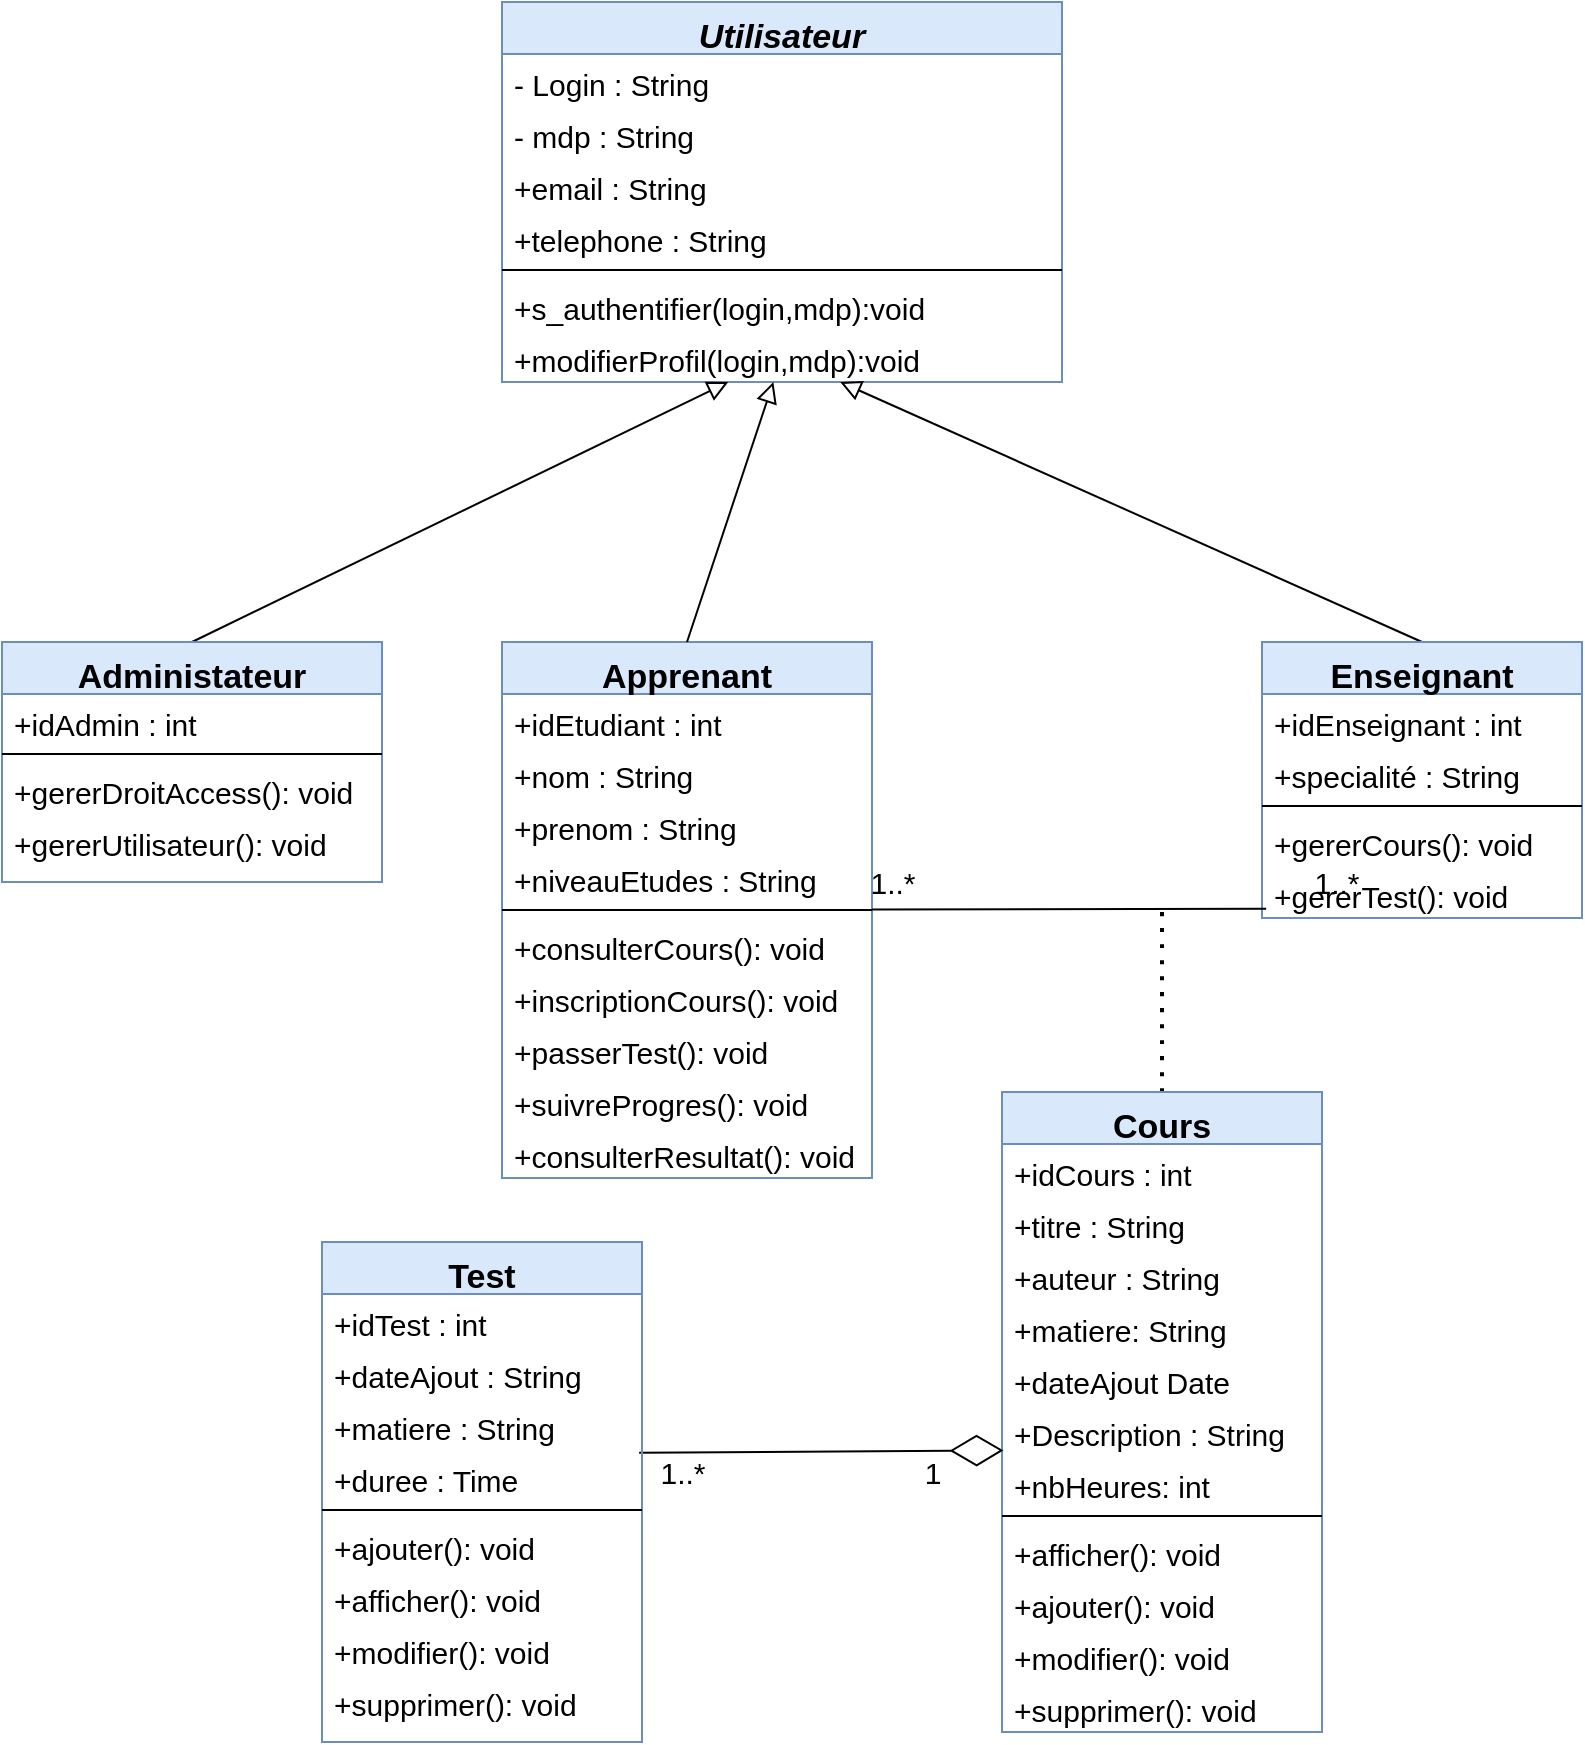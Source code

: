 <mxfile version="21.0.2" type="device"><diagram id="C5RBs43oDa-KdzZeNtuy" name="Page-1"><mxGraphModel dx="1400" dy="841" grid="1" gridSize="10" guides="1" tooltips="1" connect="1" arrows="1" fold="1" page="1" pageScale="1" pageWidth="827" pageHeight="1169" math="0" shadow="0"><root><mxCell id="WIyWlLk6GJQsqaUBKTNV-0"/><mxCell id="WIyWlLk6GJQsqaUBKTNV-1" parent="WIyWlLk6GJQsqaUBKTNV-0"/><mxCell id="zkfFHV4jXpPFQw0GAbJ--0" value="Utilisateur" style="swimlane;fontStyle=3;align=center;verticalAlign=top;childLayout=stackLayout;horizontal=1;startSize=26;horizontalStack=0;resizeParent=1;resizeLast=0;collapsible=1;marginBottom=0;rounded=0;shadow=0;strokeWidth=1;fillColor=#dae8fc;strokeColor=#6c8ebf;fontSize=17;" parent="WIyWlLk6GJQsqaUBKTNV-1" vertex="1"><mxGeometry x="270" y="20" width="280" height="190" as="geometry"><mxRectangle x="230" y="140" width="160" height="26" as="alternateBounds"/></mxGeometry></mxCell><mxCell id="zkfFHV4jXpPFQw0GAbJ--1" value="- Login : String&#10;" style="text;align=left;verticalAlign=top;spacingLeft=4;spacingRight=4;overflow=hidden;rotatable=0;points=[[0,0.5],[1,0.5]];portConstraint=eastwest;fontSize=15;" parent="zkfFHV4jXpPFQw0GAbJ--0" vertex="1"><mxGeometry y="26" width="280" height="26" as="geometry"/></mxCell><mxCell id="syYNRdkWFajJI7UxJihA-2" value="- mdp : String" style="text;align=left;verticalAlign=top;spacingLeft=4;spacingRight=4;overflow=hidden;rotatable=0;points=[[0,0.5],[1,0.5]];portConstraint=eastwest;rounded=0;shadow=0;html=0;fontSize=15;" vertex="1" parent="zkfFHV4jXpPFQw0GAbJ--0"><mxGeometry y="52" width="280" height="26" as="geometry"/></mxCell><mxCell id="syYNRdkWFajJI7UxJihA-1" value="+email : String" style="text;align=left;verticalAlign=top;spacingLeft=4;spacingRight=4;overflow=hidden;rotatable=0;points=[[0,0.5],[1,0.5]];portConstraint=eastwest;rounded=0;shadow=0;html=0;fontSize=15;" vertex="1" parent="zkfFHV4jXpPFQw0GAbJ--0"><mxGeometry y="78" width="280" height="26" as="geometry"/></mxCell><mxCell id="syYNRdkWFajJI7UxJihA-3" value="+telephone : String" style="text;align=left;verticalAlign=top;spacingLeft=4;spacingRight=4;overflow=hidden;rotatable=0;points=[[0,0.5],[1,0.5]];portConstraint=eastwest;rounded=0;shadow=0;html=0;fontSize=15;" vertex="1" parent="zkfFHV4jXpPFQw0GAbJ--0"><mxGeometry y="104" width="280" height="26" as="geometry"/></mxCell><mxCell id="zkfFHV4jXpPFQw0GAbJ--4" value="" style="line;html=1;strokeWidth=1;align=left;verticalAlign=middle;spacingTop=-1;spacingLeft=3;spacingRight=3;rotatable=0;labelPosition=right;points=[];portConstraint=eastwest;fontSize=15;" parent="zkfFHV4jXpPFQw0GAbJ--0" vertex="1"><mxGeometry y="130" width="280" height="8" as="geometry"/></mxCell><mxCell id="syYNRdkWFajJI7UxJihA-4" value="+s_authentifier(login,mdp):void&#10;" style="text;align=left;verticalAlign=top;spacingLeft=4;spacingRight=4;overflow=hidden;rotatable=0;points=[[0,0.5],[1,0.5]];portConstraint=eastwest;fontSize=15;" vertex="1" parent="zkfFHV4jXpPFQw0GAbJ--0"><mxGeometry y="138" width="280" height="26" as="geometry"/></mxCell><mxCell id="zkfFHV4jXpPFQw0GAbJ--5" value="+modifierProfil(login,mdp):void&#10;" style="text;align=left;verticalAlign=top;spacingLeft=4;spacingRight=4;overflow=hidden;rotatable=0;points=[[0,0.5],[1,0.5]];portConstraint=eastwest;fontSize=15;" parent="zkfFHV4jXpPFQw0GAbJ--0" vertex="1"><mxGeometry y="164" width="280" height="26" as="geometry"/></mxCell><mxCell id="zkfFHV4jXpPFQw0GAbJ--6" value="Apprenant" style="swimlane;fontStyle=1;align=center;verticalAlign=top;childLayout=stackLayout;horizontal=1;startSize=26;horizontalStack=0;resizeParent=1;resizeLast=0;collapsible=1;marginBottom=0;rounded=0;shadow=0;strokeWidth=1;fillColor=#dae8fc;strokeColor=#6c8ebf;fontSize=17;" parent="WIyWlLk6GJQsqaUBKTNV-1" vertex="1"><mxGeometry x="270" y="340" width="185" height="268" as="geometry"><mxRectangle x="130" y="380" width="160" height="26" as="alternateBounds"/></mxGeometry></mxCell><mxCell id="zkfFHV4jXpPFQw0GAbJ--7" value="+idEtudiant : int" style="text;align=left;verticalAlign=top;spacingLeft=4;spacingRight=4;overflow=hidden;rotatable=0;points=[[0,0.5],[1,0.5]];portConstraint=eastwest;fontSize=15;" parent="zkfFHV4jXpPFQw0GAbJ--6" vertex="1"><mxGeometry y="26" width="185" height="26" as="geometry"/></mxCell><mxCell id="syYNRdkWFajJI7UxJihA-5" value="+nom : String" style="text;align=left;verticalAlign=top;spacingLeft=4;spacingRight=4;overflow=hidden;rotatable=0;points=[[0,0.5],[1,0.5]];portConstraint=eastwest;rounded=0;shadow=0;html=0;fontSize=15;" vertex="1" parent="zkfFHV4jXpPFQw0GAbJ--6"><mxGeometry y="52" width="185" height="26" as="geometry"/></mxCell><mxCell id="syYNRdkWFajJI7UxJihA-6" value="+prenom : String" style="text;align=left;verticalAlign=top;spacingLeft=4;spacingRight=4;overflow=hidden;rotatable=0;points=[[0,0.5],[1,0.5]];portConstraint=eastwest;rounded=0;shadow=0;html=0;fontSize=15;" vertex="1" parent="zkfFHV4jXpPFQw0GAbJ--6"><mxGeometry y="78" width="185" height="26" as="geometry"/></mxCell><mxCell id="zkfFHV4jXpPFQw0GAbJ--8" value="+niveauEtudes : String" style="text;align=left;verticalAlign=top;spacingLeft=4;spacingRight=4;overflow=hidden;rotatable=0;points=[[0,0.5],[1,0.5]];portConstraint=eastwest;rounded=0;shadow=0;html=0;fontSize=15;" parent="zkfFHV4jXpPFQw0GAbJ--6" vertex="1"><mxGeometry y="104" width="185" height="26" as="geometry"/></mxCell><mxCell id="zkfFHV4jXpPFQw0GAbJ--9" value="" style="line;html=1;strokeWidth=1;align=left;verticalAlign=middle;spacingTop=-1;spacingLeft=3;spacingRight=3;rotatable=0;labelPosition=right;points=[];portConstraint=eastwest;fontSize=15;" parent="zkfFHV4jXpPFQw0GAbJ--6" vertex="1"><mxGeometry y="130" width="185" height="8" as="geometry"/></mxCell><mxCell id="zkfFHV4jXpPFQw0GAbJ--10" value="+consulterCours(): void" style="text;align=left;verticalAlign=top;spacingLeft=4;spacingRight=4;overflow=hidden;rotatable=0;points=[[0,0.5],[1,0.5]];portConstraint=eastwest;fontStyle=0;fontSize=15;" parent="zkfFHV4jXpPFQw0GAbJ--6" vertex="1"><mxGeometry y="138" width="185" height="26" as="geometry"/></mxCell><mxCell id="syYNRdkWFajJI7UxJihA-7" value="+inscriptionCours(): void" style="text;align=left;verticalAlign=top;spacingLeft=4;spacingRight=4;overflow=hidden;rotatable=0;points=[[0,0.5],[1,0.5]];portConstraint=eastwest;fontSize=15;" vertex="1" parent="zkfFHV4jXpPFQw0GAbJ--6"><mxGeometry y="164" width="185" height="26" as="geometry"/></mxCell><mxCell id="syYNRdkWFajJI7UxJihA-8" value="+passerTest(): void" style="text;align=left;verticalAlign=top;spacingLeft=4;spacingRight=4;overflow=hidden;rotatable=0;points=[[0,0.5],[1,0.5]];portConstraint=eastwest;fontSize=15;" vertex="1" parent="zkfFHV4jXpPFQw0GAbJ--6"><mxGeometry y="190" width="185" height="26" as="geometry"/></mxCell><mxCell id="syYNRdkWFajJI7UxJihA-9" value="+suivreProgres(): void" style="text;align=left;verticalAlign=top;spacingLeft=4;spacingRight=4;overflow=hidden;rotatable=0;points=[[0,0.5],[1,0.5]];portConstraint=eastwest;fontSize=15;" vertex="1" parent="zkfFHV4jXpPFQw0GAbJ--6"><mxGeometry y="216" width="185" height="26" as="geometry"/></mxCell><mxCell id="zkfFHV4jXpPFQw0GAbJ--11" value="+consulterResultat(): void" style="text;align=left;verticalAlign=top;spacingLeft=4;spacingRight=4;overflow=hidden;rotatable=0;points=[[0,0.5],[1,0.5]];portConstraint=eastwest;fontSize=15;" parent="zkfFHV4jXpPFQw0GAbJ--6" vertex="1"><mxGeometry y="242" width="185" height="26" as="geometry"/></mxCell><mxCell id="syYNRdkWFajJI7UxJihA-26" style="edgeStyle=none;curved=1;rounded=0;orthogonalLoop=1;jettySize=auto;html=1;fontSize=15;startSize=8;endSize=8;endArrow=block;endFill=0;exitX=0.5;exitY=0;exitDx=0;exitDy=0;" edge="1" parent="WIyWlLk6GJQsqaUBKTNV-1" source="zkfFHV4jXpPFQw0GAbJ--13" target="zkfFHV4jXpPFQw0GAbJ--5"><mxGeometry relative="1" as="geometry"/></mxCell><mxCell id="zkfFHV4jXpPFQw0GAbJ--13" value="Administateur" style="swimlane;fontStyle=1;align=center;verticalAlign=top;childLayout=stackLayout;horizontal=1;startSize=26;horizontalStack=0;resizeParent=1;resizeLast=0;collapsible=1;marginBottom=0;rounded=0;shadow=0;strokeWidth=1;fillColor=#dae8fc;strokeColor=#6c8ebf;fontSize=17;" parent="WIyWlLk6GJQsqaUBKTNV-1" vertex="1"><mxGeometry x="20" y="340" width="190" height="120" as="geometry"><mxRectangle x="340" y="380" width="170" height="26" as="alternateBounds"/></mxGeometry></mxCell><mxCell id="zkfFHV4jXpPFQw0GAbJ--14" value="+idAdmin : int" style="text;align=left;verticalAlign=top;spacingLeft=4;spacingRight=4;overflow=hidden;rotatable=0;points=[[0,0.5],[1,0.5]];portConstraint=eastwest;fontSize=15;" parent="zkfFHV4jXpPFQw0GAbJ--13" vertex="1"><mxGeometry y="26" width="190" height="26" as="geometry"/></mxCell><mxCell id="zkfFHV4jXpPFQw0GAbJ--15" value="" style="line;html=1;strokeWidth=1;align=left;verticalAlign=middle;spacingTop=-1;spacingLeft=3;spacingRight=3;rotatable=0;labelPosition=right;points=[];portConstraint=eastwest;fontSize=15;" parent="zkfFHV4jXpPFQw0GAbJ--13" vertex="1"><mxGeometry y="52" width="190" height="8" as="geometry"/></mxCell><mxCell id="syYNRdkWFajJI7UxJihA-12" value="+gererDroitAccess(): void" style="text;align=left;verticalAlign=top;spacingLeft=4;spacingRight=4;overflow=hidden;rotatable=0;points=[[0,0.5],[1,0.5]];portConstraint=eastwest;fontStyle=0;fontSize=15;" vertex="1" parent="zkfFHV4jXpPFQw0GAbJ--13"><mxGeometry y="60" width="190" height="26" as="geometry"/></mxCell><mxCell id="syYNRdkWFajJI7UxJihA-15" value="+gererUtilisateur(): void" style="text;align=left;verticalAlign=top;spacingLeft=4;spacingRight=4;overflow=hidden;rotatable=0;points=[[0,0.5],[1,0.5]];portConstraint=eastwest;fontStyle=0;fontSize=15;" vertex="1" parent="zkfFHV4jXpPFQw0GAbJ--13"><mxGeometry y="86" width="190" height="26" as="geometry"/></mxCell><mxCell id="syYNRdkWFajJI7UxJihA-27" style="edgeStyle=none;curved=1;rounded=0;orthogonalLoop=1;jettySize=auto;html=1;fontSize=15;startSize=8;endSize=8;endArrow=block;endFill=0;exitX=0.5;exitY=0;exitDx=0;exitDy=0;" edge="1" parent="WIyWlLk6GJQsqaUBKTNV-1" source="syYNRdkWFajJI7UxJihA-18" target="zkfFHV4jXpPFQw0GAbJ--5"><mxGeometry relative="1" as="geometry"/></mxCell><mxCell id="syYNRdkWFajJI7UxJihA-18" value="Enseignant" style="swimlane;fontStyle=1;align=center;verticalAlign=top;childLayout=stackLayout;horizontal=1;startSize=26;horizontalStack=0;resizeParent=1;resizeLast=0;collapsible=1;marginBottom=0;rounded=0;shadow=0;strokeWidth=1;fillColor=#dae8fc;strokeColor=#6c8ebf;fontSize=17;" vertex="1" parent="WIyWlLk6GJQsqaUBKTNV-1"><mxGeometry x="650" y="340" width="160" height="138" as="geometry"><mxRectangle x="340" y="380" width="170" height="26" as="alternateBounds"/></mxGeometry></mxCell><mxCell id="syYNRdkWFajJI7UxJihA-19" value="+idEnseignant : int" style="text;align=left;verticalAlign=top;spacingLeft=4;spacingRight=4;overflow=hidden;rotatable=0;points=[[0,0.5],[1,0.5]];portConstraint=eastwest;fontSize=15;" vertex="1" parent="syYNRdkWFajJI7UxJihA-18"><mxGeometry y="26" width="160" height="26" as="geometry"/></mxCell><mxCell id="syYNRdkWFajJI7UxJihA-23" value="+specialité : String" style="text;align=left;verticalAlign=top;spacingLeft=4;spacingRight=4;overflow=hidden;rotatable=0;points=[[0,0.5],[1,0.5]];portConstraint=eastwest;fontSize=15;" vertex="1" parent="syYNRdkWFajJI7UxJihA-18"><mxGeometry y="52" width="160" height="26" as="geometry"/></mxCell><mxCell id="syYNRdkWFajJI7UxJihA-20" value="" style="line;html=1;strokeWidth=1;align=left;verticalAlign=middle;spacingTop=-1;spacingLeft=3;spacingRight=3;rotatable=0;labelPosition=right;points=[];portConstraint=eastwest;fontSize=15;" vertex="1" parent="syYNRdkWFajJI7UxJihA-18"><mxGeometry y="78" width="160" height="8" as="geometry"/></mxCell><mxCell id="syYNRdkWFajJI7UxJihA-21" value="+gererCours(): void" style="text;align=left;verticalAlign=top;spacingLeft=4;spacingRight=4;overflow=hidden;rotatable=0;points=[[0,0.5],[1,0.5]];portConstraint=eastwest;fontStyle=0;fontSize=15;" vertex="1" parent="syYNRdkWFajJI7UxJihA-18"><mxGeometry y="86" width="160" height="26" as="geometry"/></mxCell><mxCell id="syYNRdkWFajJI7UxJihA-22" value="+gererTest(): void" style="text;align=left;verticalAlign=top;spacingLeft=4;spacingRight=4;overflow=hidden;rotatable=0;points=[[0,0.5],[1,0.5]];portConstraint=eastwest;fontStyle=0;fontSize=15;" vertex="1" parent="syYNRdkWFajJI7UxJihA-18"><mxGeometry y="112" width="160" height="26" as="geometry"/></mxCell><mxCell id="syYNRdkWFajJI7UxJihA-25" value="" style="endArrow=block;html=1;rounded=0;fontSize=15;startSize=8;endSize=8;curved=1;endFill=0;exitX=0.5;exitY=0;exitDx=0;exitDy=0;" edge="1" parent="WIyWlLk6GJQsqaUBKTNV-1" source="zkfFHV4jXpPFQw0GAbJ--6" target="zkfFHV4jXpPFQw0GAbJ--5"><mxGeometry width="50" height="50" relative="1" as="geometry"><mxPoint x="380" y="220" as="sourcePoint"/><mxPoint x="430" y="170" as="targetPoint"/></mxGeometry></mxCell><mxCell id="syYNRdkWFajJI7UxJihA-32" value="" style="endArrow=none;dashed=1;html=1;dashPattern=1 3;strokeWidth=2;rounded=0;fontSize=15;startSize=8;endSize=8;curved=1;exitX=0.5;exitY=0;exitDx=0;exitDy=0;" edge="1" parent="WIyWlLk6GJQsqaUBKTNV-1" source="syYNRdkWFajJI7UxJihA-33"><mxGeometry width="50" height="50" relative="1" as="geometry"><mxPoint x="600" y="559" as="sourcePoint"/><mxPoint x="600" y="474" as="targetPoint"/></mxGeometry></mxCell><mxCell id="syYNRdkWFajJI7UxJihA-33" value="Cours" style="swimlane;fontStyle=1;align=center;verticalAlign=top;childLayout=stackLayout;horizontal=1;startSize=26;horizontalStack=0;resizeParent=1;resizeLast=0;collapsible=1;marginBottom=0;rounded=0;shadow=0;strokeWidth=1;fillColor=#dae8fc;strokeColor=#6c8ebf;fontSize=17;" vertex="1" parent="WIyWlLk6GJQsqaUBKTNV-1"><mxGeometry x="520" y="565" width="160" height="320" as="geometry"><mxRectangle x="130" y="380" width="160" height="26" as="alternateBounds"/></mxGeometry></mxCell><mxCell id="syYNRdkWFajJI7UxJihA-34" value="+idCours : int" style="text;align=left;verticalAlign=top;spacingLeft=4;spacingRight=4;overflow=hidden;rotatable=0;points=[[0,0.5],[1,0.5]];portConstraint=eastwest;fontSize=15;" vertex="1" parent="syYNRdkWFajJI7UxJihA-33"><mxGeometry y="26" width="160" height="26" as="geometry"/></mxCell><mxCell id="syYNRdkWFajJI7UxJihA-35" value="+titre : String" style="text;align=left;verticalAlign=top;spacingLeft=4;spacingRight=4;overflow=hidden;rotatable=0;points=[[0,0.5],[1,0.5]];portConstraint=eastwest;rounded=0;shadow=0;html=0;fontSize=15;" vertex="1" parent="syYNRdkWFajJI7UxJihA-33"><mxGeometry y="52" width="160" height="26" as="geometry"/></mxCell><mxCell id="syYNRdkWFajJI7UxJihA-36" value="+auteur : String" style="text;align=left;verticalAlign=top;spacingLeft=4;spacingRight=4;overflow=hidden;rotatable=0;points=[[0,0.5],[1,0.5]];portConstraint=eastwest;rounded=0;shadow=0;html=0;fontSize=15;" vertex="1" parent="syYNRdkWFajJI7UxJihA-33"><mxGeometry y="78" width="160" height="26" as="geometry"/></mxCell><mxCell id="syYNRdkWFajJI7UxJihA-45" value="+matiere: String" style="text;align=left;verticalAlign=top;spacingLeft=4;spacingRight=4;overflow=hidden;rotatable=0;points=[[0,0.5],[1,0.5]];portConstraint=eastwest;rounded=0;shadow=0;html=0;fontSize=15;" vertex="1" parent="syYNRdkWFajJI7UxJihA-33"><mxGeometry y="104" width="160" height="26" as="geometry"/></mxCell><mxCell id="syYNRdkWFajJI7UxJihA-37" value="+dateAjout Date" style="text;align=left;verticalAlign=top;spacingLeft=4;spacingRight=4;overflow=hidden;rotatable=0;points=[[0,0.5],[1,0.5]];portConstraint=eastwest;rounded=0;shadow=0;html=0;fontSize=15;" vertex="1" parent="syYNRdkWFajJI7UxJihA-33"><mxGeometry y="130" width="160" height="26" as="geometry"/></mxCell><mxCell id="syYNRdkWFajJI7UxJihA-67" value="+Description : String" style="text;align=left;verticalAlign=top;spacingLeft=4;spacingRight=4;overflow=hidden;rotatable=0;points=[[0,0.5],[1,0.5]];portConstraint=eastwest;rounded=0;shadow=0;html=0;fontSize=15;" vertex="1" parent="syYNRdkWFajJI7UxJihA-33"><mxGeometry y="156" width="160" height="26" as="geometry"/></mxCell><mxCell id="syYNRdkWFajJI7UxJihA-68" value="+nbHeures: int" style="text;align=left;verticalAlign=top;spacingLeft=4;spacingRight=4;overflow=hidden;rotatable=0;points=[[0,0.5],[1,0.5]];portConstraint=eastwest;rounded=0;shadow=0;html=0;fontSize=15;" vertex="1" parent="syYNRdkWFajJI7UxJihA-33"><mxGeometry y="182" width="160" height="26" as="geometry"/></mxCell><mxCell id="syYNRdkWFajJI7UxJihA-38" value="" style="line;html=1;strokeWidth=1;align=left;verticalAlign=middle;spacingTop=-1;spacingLeft=3;spacingRight=3;rotatable=0;labelPosition=right;points=[];portConstraint=eastwest;fontSize=15;" vertex="1" parent="syYNRdkWFajJI7UxJihA-33"><mxGeometry y="208" width="160" height="8" as="geometry"/></mxCell><mxCell id="syYNRdkWFajJI7UxJihA-39" value="+afficher(): void" style="text;align=left;verticalAlign=top;spacingLeft=4;spacingRight=4;overflow=hidden;rotatable=0;points=[[0,0.5],[1,0.5]];portConstraint=eastwest;fontStyle=0;fontSize=15;" vertex="1" parent="syYNRdkWFajJI7UxJihA-33"><mxGeometry y="216" width="160" height="26" as="geometry"/></mxCell><mxCell id="syYNRdkWFajJI7UxJihA-40" value="+ajouter(): void" style="text;align=left;verticalAlign=top;spacingLeft=4;spacingRight=4;overflow=hidden;rotatable=0;points=[[0,0.5],[1,0.5]];portConstraint=eastwest;fontSize=15;" vertex="1" parent="syYNRdkWFajJI7UxJihA-33"><mxGeometry y="242" width="160" height="26" as="geometry"/></mxCell><mxCell id="syYNRdkWFajJI7UxJihA-41" value="+modifier(): void" style="text;align=left;verticalAlign=top;spacingLeft=4;spacingRight=4;overflow=hidden;rotatable=0;points=[[0,0.5],[1,0.5]];portConstraint=eastwest;fontSize=15;" vertex="1" parent="syYNRdkWFajJI7UxJihA-33"><mxGeometry y="268" width="160" height="26" as="geometry"/></mxCell><mxCell id="syYNRdkWFajJI7UxJihA-42" value="+supprimer(): void" style="text;align=left;verticalAlign=top;spacingLeft=4;spacingRight=4;overflow=hidden;rotatable=0;points=[[0,0.5],[1,0.5]];portConstraint=eastwest;fontSize=15;" vertex="1" parent="syYNRdkWFajJI7UxJihA-33"><mxGeometry y="294" width="160" height="26" as="geometry"/></mxCell><mxCell id="syYNRdkWFajJI7UxJihA-44" style="edgeStyle=none;curved=1;rounded=0;orthogonalLoop=1;jettySize=auto;html=1;entryX=0.013;entryY=0.823;entryDx=0;entryDy=0;entryPerimeter=0;fontSize=15;startSize=8;endSize=8;endArrow=none;endFill=0;" edge="1" parent="WIyWlLk6GJQsqaUBKTNV-1" source="zkfFHV4jXpPFQw0GAbJ--9" target="syYNRdkWFajJI7UxJihA-22"><mxGeometry relative="1" as="geometry"/></mxCell><mxCell id="syYNRdkWFajJI7UxJihA-46" value="" style="endArrow=diamondThin;endFill=0;endSize=24;html=1;rounded=0;fontSize=15;curved=1;entryX=-0.014;entryY=0.892;entryDx=0;entryDy=0;entryPerimeter=0;exitX=0.991;exitY=0.054;exitDx=0;exitDy=0;exitPerimeter=0;" edge="1" parent="WIyWlLk6GJQsqaUBKTNV-1" source="syYNRdkWFajJI7UxJihA-58"><mxGeometry width="160" relative="1" as="geometry"><mxPoint x="340" y="757" as="sourcePoint"/><mxPoint x="520.76" y="744.192" as="targetPoint"/></mxGeometry></mxCell><mxCell id="syYNRdkWFajJI7UxJihA-47" value="Test" style="swimlane;fontStyle=1;align=center;verticalAlign=top;childLayout=stackLayout;horizontal=1;startSize=26;horizontalStack=0;resizeParent=1;resizeLast=0;collapsible=1;marginBottom=0;rounded=0;shadow=0;strokeWidth=1;fillColor=#dae8fc;strokeColor=#6c8ebf;fontSize=17;" vertex="1" parent="WIyWlLk6GJQsqaUBKTNV-1"><mxGeometry x="180" y="640" width="160" height="250" as="geometry"><mxRectangle x="130" y="380" width="160" height="26" as="alternateBounds"/></mxGeometry></mxCell><mxCell id="syYNRdkWFajJI7UxJihA-48" value="+idTest : int" style="text;align=left;verticalAlign=top;spacingLeft=4;spacingRight=4;overflow=hidden;rotatable=0;points=[[0,0.5],[1,0.5]];portConstraint=eastwest;fontSize=15;" vertex="1" parent="syYNRdkWFajJI7UxJihA-47"><mxGeometry y="26" width="160" height="26" as="geometry"/></mxCell><mxCell id="syYNRdkWFajJI7UxJihA-49" value="+dateAjout : String" style="text;align=left;verticalAlign=top;spacingLeft=4;spacingRight=4;overflow=hidden;rotatable=0;points=[[0,0.5],[1,0.5]];portConstraint=eastwest;rounded=0;shadow=0;html=0;fontSize=15;" vertex="1" parent="syYNRdkWFajJI7UxJihA-47"><mxGeometry y="52" width="160" height="26" as="geometry"/></mxCell><mxCell id="syYNRdkWFajJI7UxJihA-50" value="+matiere : String" style="text;align=left;verticalAlign=top;spacingLeft=4;spacingRight=4;overflow=hidden;rotatable=0;points=[[0,0.5],[1,0.5]];portConstraint=eastwest;rounded=0;shadow=0;html=0;fontSize=15;" vertex="1" parent="syYNRdkWFajJI7UxJihA-47"><mxGeometry y="78" width="160" height="26" as="geometry"/></mxCell><mxCell id="syYNRdkWFajJI7UxJihA-58" value="+duree : Time" style="text;align=left;verticalAlign=top;spacingLeft=4;spacingRight=4;overflow=hidden;rotatable=0;points=[[0,0.5],[1,0.5]];portConstraint=eastwest;rounded=0;shadow=0;html=0;fontSize=15;" vertex="1" parent="syYNRdkWFajJI7UxJihA-47"><mxGeometry y="104" width="160" height="26" as="geometry"/></mxCell><mxCell id="syYNRdkWFajJI7UxJihA-52" value="" style="line;html=1;strokeWidth=1;align=left;verticalAlign=middle;spacingTop=-1;spacingLeft=3;spacingRight=3;rotatable=0;labelPosition=right;points=[];portConstraint=eastwest;fontSize=15;" vertex="1" parent="syYNRdkWFajJI7UxJihA-47"><mxGeometry y="130" width="160" height="8" as="geometry"/></mxCell><mxCell id="syYNRdkWFajJI7UxJihA-60" value="+ajouter(): void" style="text;align=left;verticalAlign=top;spacingLeft=4;spacingRight=4;overflow=hidden;rotatable=0;points=[[0,0.5],[1,0.5]];portConstraint=eastwest;fontSize=15;" vertex="1" parent="syYNRdkWFajJI7UxJihA-47"><mxGeometry y="138" width="160" height="26" as="geometry"/></mxCell><mxCell id="syYNRdkWFajJI7UxJihA-59" value="+afficher(): void" style="text;align=left;verticalAlign=top;spacingLeft=4;spacingRight=4;overflow=hidden;rotatable=0;points=[[0,0.5],[1,0.5]];portConstraint=eastwest;fontStyle=0;fontSize=15;" vertex="1" parent="syYNRdkWFajJI7UxJihA-47"><mxGeometry y="164" width="160" height="26" as="geometry"/></mxCell><mxCell id="syYNRdkWFajJI7UxJihA-61" value="+modifier(): void" style="text;align=left;verticalAlign=top;spacingLeft=4;spacingRight=4;overflow=hidden;rotatable=0;points=[[0,0.5],[1,0.5]];portConstraint=eastwest;fontSize=15;" vertex="1" parent="syYNRdkWFajJI7UxJihA-47"><mxGeometry y="190" width="160" height="26" as="geometry"/></mxCell><mxCell id="syYNRdkWFajJI7UxJihA-62" value="+supprimer(): void" style="text;align=left;verticalAlign=top;spacingLeft=4;spacingRight=4;overflow=hidden;rotatable=0;points=[[0,0.5],[1,0.5]];portConstraint=eastwest;fontSize=15;" vertex="1" parent="syYNRdkWFajJI7UxJihA-47"><mxGeometry y="216" width="160" height="26" as="geometry"/></mxCell><mxCell id="syYNRdkWFajJI7UxJihA-63" value="&lt;font style=&quot;font-size: 15px;&quot;&gt;1..*&lt;/font&gt;" style="text;html=1;align=center;verticalAlign=middle;resizable=0;points=[];autosize=1;strokeColor=none;fillColor=none;fontSize=15;" vertex="1" parent="WIyWlLk6GJQsqaUBKTNV-1"><mxGeometry x="440" y="445" width="50" height="30" as="geometry"/></mxCell><mxCell id="syYNRdkWFajJI7UxJihA-64" value="&lt;font style=&quot;font-size: 15px;&quot;&gt;1..*&lt;/font&gt;" style="text;html=1;align=center;verticalAlign=middle;resizable=0;points=[];autosize=1;strokeColor=none;fillColor=none;fontSize=15;" vertex="1" parent="WIyWlLk6GJQsqaUBKTNV-1"><mxGeometry x="662" y="445" width="50" height="30" as="geometry"/></mxCell><mxCell id="syYNRdkWFajJI7UxJihA-65" value="&lt;font style=&quot;font-size: 15px;&quot;&gt;1..*&lt;/font&gt;" style="text;html=1;align=center;verticalAlign=middle;resizable=0;points=[];autosize=1;strokeColor=none;fillColor=none;fontSize=15;" vertex="1" parent="WIyWlLk6GJQsqaUBKTNV-1"><mxGeometry x="335" y="740" width="50" height="30" as="geometry"/></mxCell><mxCell id="syYNRdkWFajJI7UxJihA-66" value="&lt;font style=&quot;font-size: 15px;&quot;&gt;1&lt;/font&gt;" style="text;html=1;align=center;verticalAlign=middle;resizable=0;points=[];autosize=1;strokeColor=none;fillColor=none;fontSize=15;" vertex="1" parent="WIyWlLk6GJQsqaUBKTNV-1"><mxGeometry x="470" y="740" width="30" height="30" as="geometry"/></mxCell></root></mxGraphModel></diagram></mxfile>